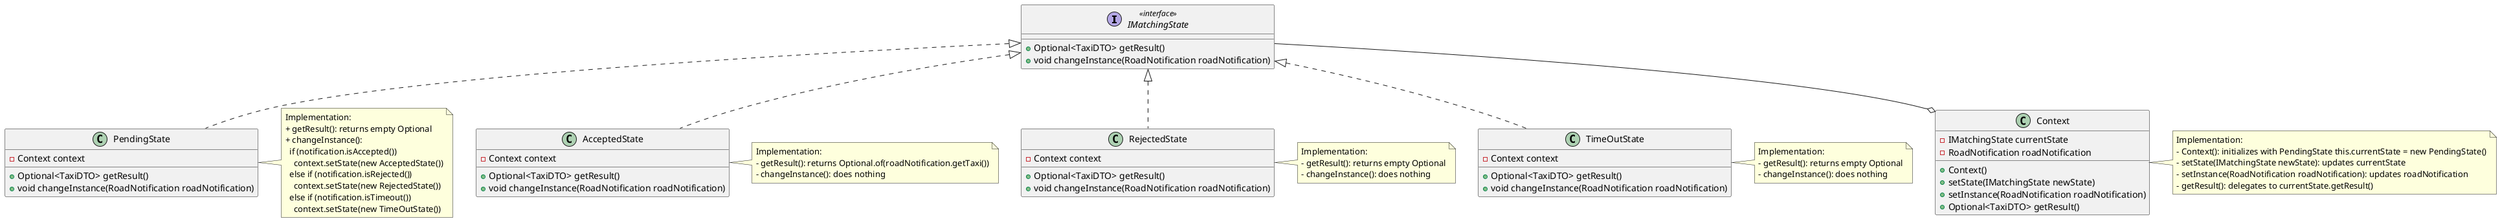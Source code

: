 @startuml  uml1
top to bottom direction
interface IMatchingState <<interface>> {
    + Optional<TaxiDTO> getResult()
    + void changeInstance(RoadNotification roadNotification)
}

class PendingState {
    - Context context
    + Optional<TaxiDTO> getResult()
    + void changeInstance(RoadNotification roadNotification)
}
note right of PendingState
    Implementation:
    + getResult(): returns empty Optional
    + changeInstance(): 
      if (notification.isAccepted())
        context.setState(new AcceptedState())
      else if (notification.isRejected())
        context.setState(new RejectedState())
      else if (notification.isTimeout())
        context.setState(new TimeOutState())
end note

class AcceptedState {
    - Context context
    + Optional<TaxiDTO> getResult()
    + void changeInstance(RoadNotification roadNotification)
}
note right of AcceptedState
    Implementation:
    - getResult(): returns Optional.of(roadNotification.getTaxi())
    - changeInstance(): does nothing
end note

class RejectedState {
    - Context context
    + Optional<TaxiDTO> getResult()
    + void changeInstance(RoadNotification roadNotification)
}
note right of RejectedState
    Implementation:
    - getResult(): returns empty Optional
    - changeInstance(): does nothing
end note

class TimeOutState {
    - Context context
    + Optional<TaxiDTO> getResult()
    + void changeInstance(RoadNotification roadNotification)
}
note right of TimeOutState
    Implementation:
    - getResult(): returns empty Optional
    - changeInstance(): does nothing
end note

class Context {
    - IMatchingState currentState
    - RoadNotification roadNotification
    + Context()
    + setState(IMatchingState newState)
    + setInstance(RoadNotification roadNotification)
    + Optional<TaxiDTO> getResult()
}
note right of Context
    Implementation:
    - Context(): initializes with PendingState this.currentState = new PendingState()
    - setState(IMatchingState newState): updates currentState
    - setInstance(RoadNotification roadNotification): updates roadNotification
    - getResult(): delegates to currentState.getResult()
end note

IMatchingState <|.. PendingState
IMatchingState <|.. AcceptedState
IMatchingState <|.. RejectedState
IMatchingState <|.. TimeOutState

IMatchingState --o Context

@enduml